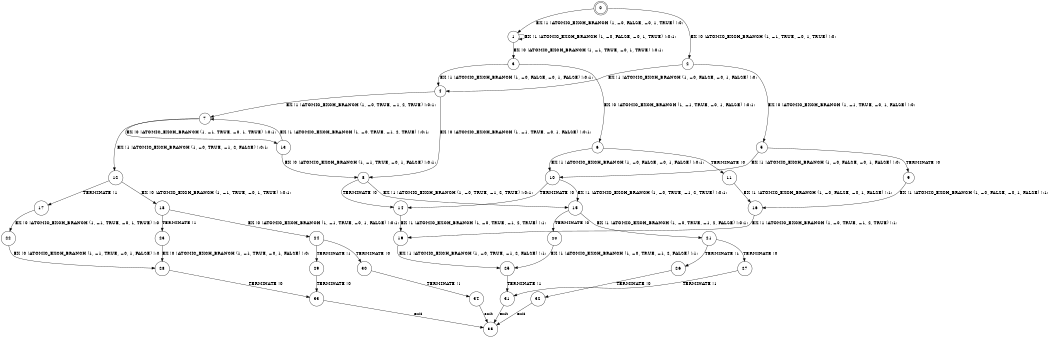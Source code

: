 digraph BCG {
size = "7, 10.5";
center = TRUE;
node [shape = circle];
0 [peripheries = 2];
0 -> 1 [label = "EX !1 !ATOMIC_EXCH_BRANCH (1, +0, FALSE, +0, 1, TRUE) !:0:"];
0 -> 2 [label = "EX !0 !ATOMIC_EXCH_BRANCH (1, +1, TRUE, +0, 1, TRUE) !:0:"];
1 -> 3 [label = "EX !0 !ATOMIC_EXCH_BRANCH (1, +1, TRUE, +0, 1, TRUE) !:0:1:"];
1 -> 1 [label = "EX !1 !ATOMIC_EXCH_BRANCH (1, +0, FALSE, +0, 1, TRUE) !:0:1:"];
2 -> 4 [label = "EX !1 !ATOMIC_EXCH_BRANCH (1, +0, FALSE, +0, 1, FALSE) !:0:"];
2 -> 5 [label = "EX !0 !ATOMIC_EXCH_BRANCH (1, +1, TRUE, +0, 1, FALSE) !:0:"];
3 -> 4 [label = "EX !1 !ATOMIC_EXCH_BRANCH (1, +0, FALSE, +0, 1, FALSE) !:0:1:"];
3 -> 6 [label = "EX !0 !ATOMIC_EXCH_BRANCH (1, +1, TRUE, +0, 1, FALSE) !:0:1:"];
4 -> 7 [label = "EX !1 !ATOMIC_EXCH_BRANCH (1, +0, TRUE, +1, 2, TRUE) !:0:1:"];
4 -> 8 [label = "EX !0 !ATOMIC_EXCH_BRANCH (1, +1, TRUE, +0, 1, FALSE) !:0:1:"];
5 -> 9 [label = "TERMINATE !0"];
5 -> 10 [label = "EX !1 !ATOMIC_EXCH_BRANCH (1, +0, FALSE, +0, 1, FALSE) !:0:"];
6 -> 11 [label = "TERMINATE !0"];
6 -> 10 [label = "EX !1 !ATOMIC_EXCH_BRANCH (1, +0, FALSE, +0, 1, FALSE) !:0:1:"];
7 -> 12 [label = "EX !1 !ATOMIC_EXCH_BRANCH (1, +0, TRUE, +1, 2, FALSE) !:0:1:"];
7 -> 13 [label = "EX !0 !ATOMIC_EXCH_BRANCH (1, +1, TRUE, +0, 1, TRUE) !:0:1:"];
8 -> 14 [label = "TERMINATE !0"];
8 -> 15 [label = "EX !1 !ATOMIC_EXCH_BRANCH (1, +0, TRUE, +1, 2, TRUE) !:0:1:"];
9 -> 16 [label = "EX !1 !ATOMIC_EXCH_BRANCH (1, +0, FALSE, +0, 1, FALSE) !:1:"];
10 -> 14 [label = "TERMINATE !0"];
10 -> 15 [label = "EX !1 !ATOMIC_EXCH_BRANCH (1, +0, TRUE, +1, 2, TRUE) !:0:1:"];
11 -> 16 [label = "EX !1 !ATOMIC_EXCH_BRANCH (1, +0, FALSE, +0, 1, FALSE) !:1:"];
12 -> 17 [label = "TERMINATE !1"];
12 -> 18 [label = "EX !0 !ATOMIC_EXCH_BRANCH (1, +1, TRUE, +0, 1, TRUE) !:0:1:"];
13 -> 7 [label = "EX !1 !ATOMIC_EXCH_BRANCH (1, +0, TRUE, +1, 2, TRUE) !:0:1:"];
13 -> 8 [label = "EX !0 !ATOMIC_EXCH_BRANCH (1, +1, TRUE, +0, 1, FALSE) !:0:1:"];
14 -> 19 [label = "EX !1 !ATOMIC_EXCH_BRANCH (1, +0, TRUE, +1, 2, TRUE) !:1:"];
15 -> 20 [label = "TERMINATE !0"];
15 -> 21 [label = "EX !1 !ATOMIC_EXCH_BRANCH (1, +0, TRUE, +1, 2, FALSE) !:0:1:"];
16 -> 19 [label = "EX !1 !ATOMIC_EXCH_BRANCH (1, +0, TRUE, +1, 2, TRUE) !:1:"];
17 -> 22 [label = "EX !0 !ATOMIC_EXCH_BRANCH (1, +1, TRUE, +0, 1, TRUE) !:0:"];
18 -> 23 [label = "TERMINATE !1"];
18 -> 24 [label = "EX !0 !ATOMIC_EXCH_BRANCH (1, +1, TRUE, +0, 1, FALSE) !:0:1:"];
19 -> 25 [label = "EX !1 !ATOMIC_EXCH_BRANCH (1, +0, TRUE, +1, 2, FALSE) !:1:"];
20 -> 25 [label = "EX !1 !ATOMIC_EXCH_BRANCH (1, +0, TRUE, +1, 2, FALSE) !:1:"];
21 -> 26 [label = "TERMINATE !1"];
21 -> 27 [label = "TERMINATE !0"];
22 -> 28 [label = "EX !0 !ATOMIC_EXCH_BRANCH (1, +1, TRUE, +0, 1, FALSE) !:0:"];
23 -> 28 [label = "EX !0 !ATOMIC_EXCH_BRANCH (1, +1, TRUE, +0, 1, FALSE) !:0:"];
24 -> 29 [label = "TERMINATE !1"];
24 -> 30 [label = "TERMINATE !0"];
25 -> 31 [label = "TERMINATE !1"];
26 -> 32 [label = "TERMINATE !0"];
27 -> 31 [label = "TERMINATE !1"];
28 -> 33 [label = "TERMINATE !0"];
29 -> 33 [label = "TERMINATE !0"];
30 -> 34 [label = "TERMINATE !1"];
31 -> 35 [label = "exit"];
32 -> 35 [label = "exit"];
33 -> 35 [label = "exit"];
34 -> 35 [label = "exit"];
}
